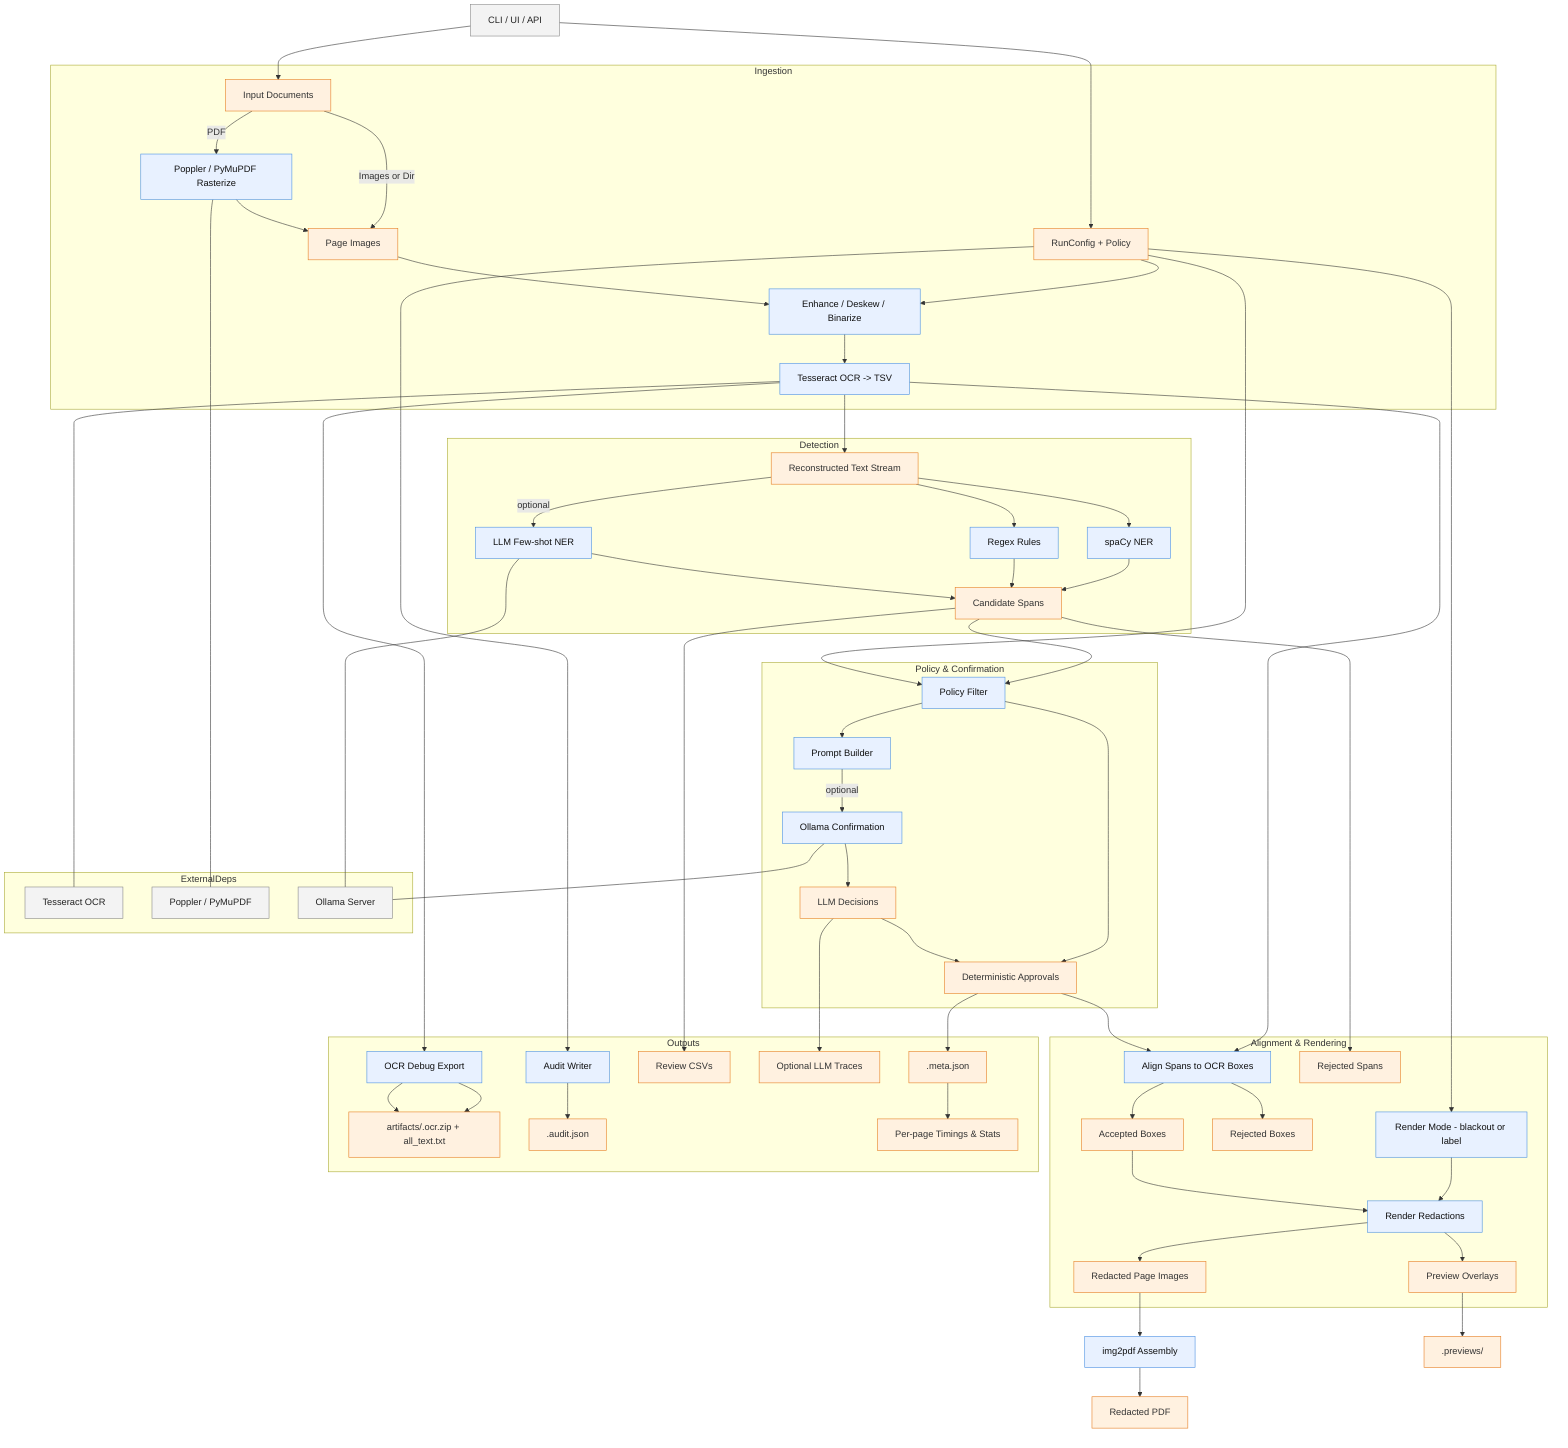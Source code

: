 graph TD
  %% Styles
  classDef external fill:#f3f3f3,stroke:#888,color:#222
  classDef action fill:#e8f1ff,stroke:#4a90e2,color:#111
  classDef store fill:#fff1e0,stroke:#e67e22,color:#333

%% Entry points
Entry[CLI / UI / API]:::external --> Config[RunConfig + Policy]:::store;
Entry --> Source[Input Documents]:::store;

%% Pipeline flow

subgraph Ingestion
  Source -->|PDF| Rasterize[Poppler / PyMuPDF Rasterize]:::action;
  Source -->|Images or Dir| Pages[Page Images]:::store;
  Rasterize --> Pages;
  Config --> Preprocess[Enhance / Deskew / Binarize]:::action;
  Pages --> Preprocess;
  Preprocess --> OCR[Tesseract OCR -> TSV]:::action;
end

OCR --> TextStream[Reconstructed Text Stream]:::store;
OCR --> DebugExport[OCR Debug Export]:::action;
DebugExport --> OcrArtifacts[artifacts/<run>.ocr.zip + all_text.txt]:::store;

subgraph Detection
  TextStream --> Spa[spaCy NER]:::action;
  TextStream --> Regex[Regex Rules]:::action;
  TextStream -->|optional| LLMNER[LLM Few-shot NER]:::action;
  Spa --> Candidates[Candidate Spans]:::store;
  Regex --> Candidates;
  LLMNER --> Candidates;
end

subgraph PolicyConfirmation [Policy & Confirmation]
  Candidates --> PolicyFilter[Policy Filter]:::action;
  Config --> PolicyFilter;
  PolicyFilter --> Prompt[Prompt Builder]:::action;
  Prompt -->|optional| ConfirmLLM[Ollama Confirmation]:::action;
  ConfirmLLM --> Decisions[LLM Decisions]:::store;
  PolicyFilter --> Deterministic[Deterministic Approvals]:::store;
  Decisions --> Deterministic;
end

subgraph AlignmentRendering [Alignment & Rendering]
  OCR --> Align[Align Spans to OCR Boxes]:::action;
  Deterministic --> Align;
  Align --> Boxes[Accepted Boxes]:::store;
  Candidates --> Rejected[Rejected Spans]:::store;
  Align --> RejectedBoxes[Rejected Boxes]:::store;
  Config --> RenderMode[Render Mode - blackout or label]:::action;
  RenderMode --> Render[Render Redactions]:::action;
  Boxes --> Render;
  Render --> RedPages[Redacted Page Images]:::store;
  Render --> Previews[Preview Overlays]:::store;
end

RedPages --> PdfTask[img2pdf Assembly]:::action;
PdfTask --> OutputPdf[Redacted PDF]:::store;
Previews --> PreviewDir[<run>.previews/]:::store;

subgraph Outputs
  Deterministic --> Meta[<run>.meta.json]:::store;
  Candidates --> ReviewCsv[Review CSVs]:::store;
  Decisions --> Traces[Optional LLM Traces]:::store;
  DebugExport --> OcrArtifacts;
  Config --> AuditWriter[Audit Writer]:::action;
  AuditWriter --> AuditJson[<run>.audit.json]:::store;
  Meta --> Summary[Per-page Timings & Stats]:::store;
end

subgraph ExternalDeps
  Tess[Tesseract OCR]:::external;
  PopplerSvc[Poppler / PyMuPDF]:::external;
  Oll[Ollama Server]:::external;
end

OCR --- Tess;
Rasterize --- PopplerSvc;
ConfirmLLM --- Oll;
LLMNER --- Oll;